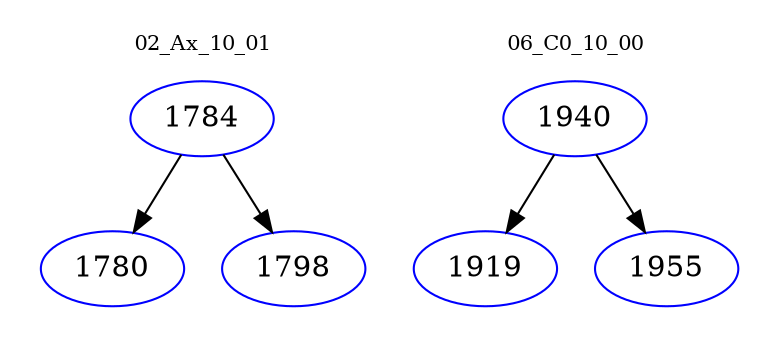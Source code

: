digraph{
subgraph cluster_0 {
color = white
label = "02_Ax_10_01";
fontsize=10;
T0_1784 [label="1784", color="blue"]
T0_1784 -> T0_1780 [color="black"]
T0_1780 [label="1780", color="blue"]
T0_1784 -> T0_1798 [color="black"]
T0_1798 [label="1798", color="blue"]
}
subgraph cluster_1 {
color = white
label = "06_C0_10_00";
fontsize=10;
T1_1940 [label="1940", color="blue"]
T1_1940 -> T1_1919 [color="black"]
T1_1919 [label="1919", color="blue"]
T1_1940 -> T1_1955 [color="black"]
T1_1955 [label="1955", color="blue"]
}
}
